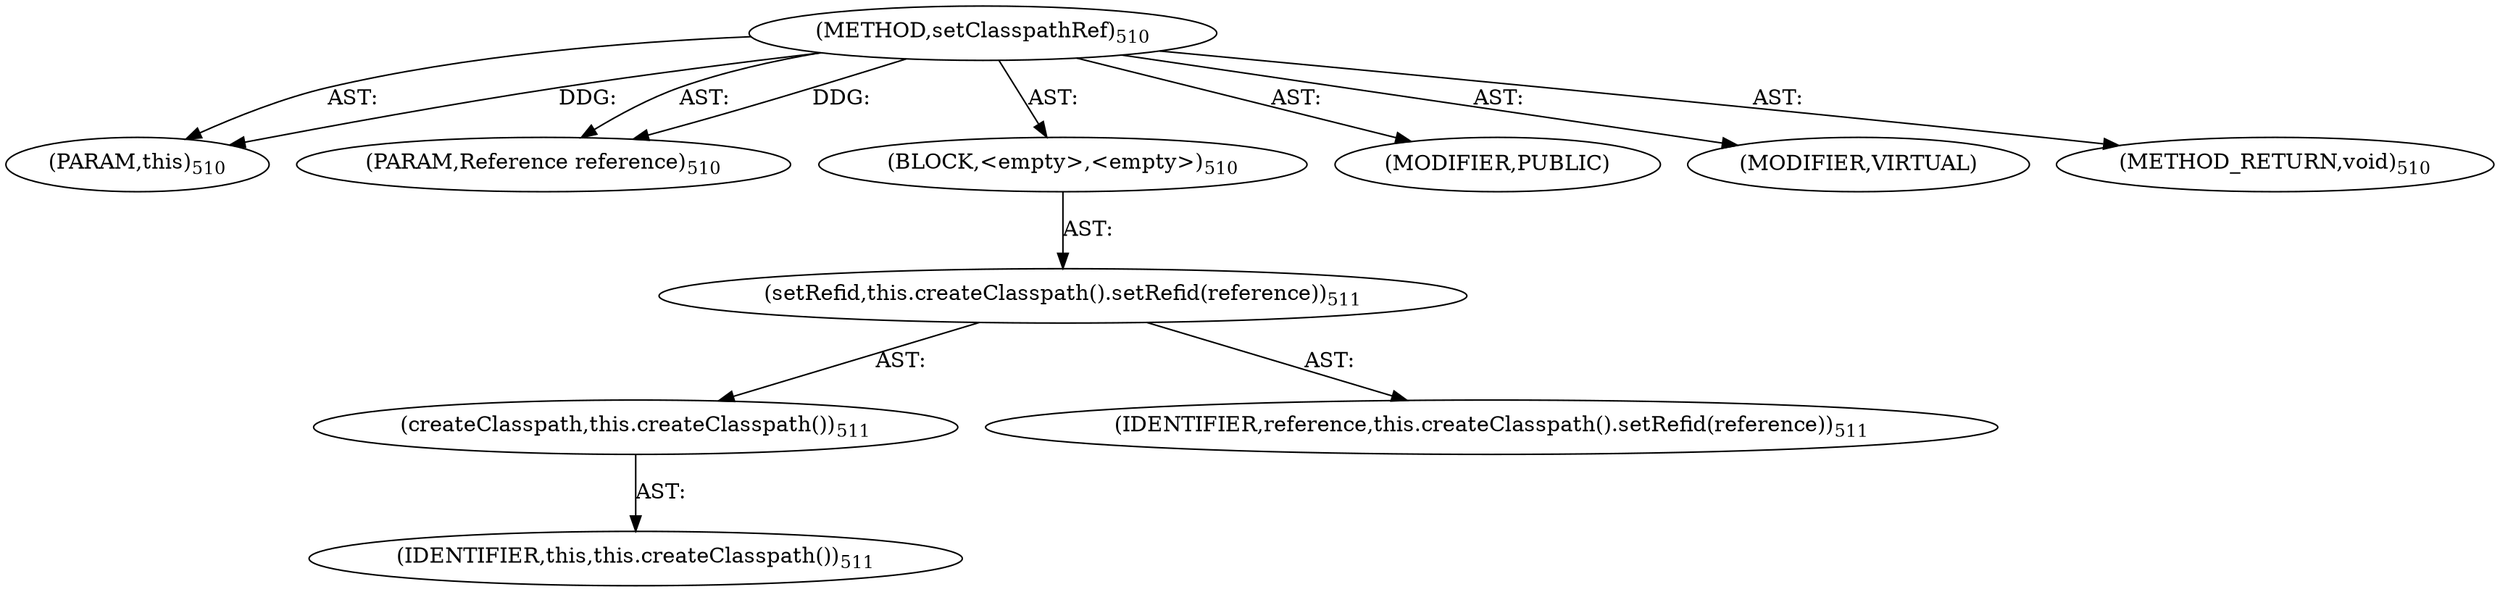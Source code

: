 digraph "setClasspathRef" {  
"111669149712" [label = <(METHOD,setClasspathRef)<SUB>510</SUB>> ]
"115964117008" [label = <(PARAM,this)<SUB>510</SUB>> ]
"115964117033" [label = <(PARAM,Reference reference)<SUB>510</SUB>> ]
"25769803796" [label = <(BLOCK,&lt;empty&gt;,&lt;empty&gt;)<SUB>510</SUB>> ]
"30064771131" [label = <(setRefid,this.createClasspath().setRefid(reference))<SUB>511</SUB>> ]
"30064771132" [label = <(createClasspath,this.createClasspath())<SUB>511</SUB>> ]
"68719476757" [label = <(IDENTIFIER,this,this.createClasspath())<SUB>511</SUB>> ]
"68719476835" [label = <(IDENTIFIER,reference,this.createClasspath().setRefid(reference))<SUB>511</SUB>> ]
"133143986233" [label = <(MODIFIER,PUBLIC)> ]
"133143986234" [label = <(MODIFIER,VIRTUAL)> ]
"128849018896" [label = <(METHOD_RETURN,void)<SUB>510</SUB>> ]
  "111669149712" -> "115964117008"  [ label = "AST: "] 
  "111669149712" -> "115964117033"  [ label = "AST: "] 
  "111669149712" -> "25769803796"  [ label = "AST: "] 
  "111669149712" -> "133143986233"  [ label = "AST: "] 
  "111669149712" -> "133143986234"  [ label = "AST: "] 
  "111669149712" -> "128849018896"  [ label = "AST: "] 
  "25769803796" -> "30064771131"  [ label = "AST: "] 
  "30064771131" -> "30064771132"  [ label = "AST: "] 
  "30064771131" -> "68719476835"  [ label = "AST: "] 
  "30064771132" -> "68719476757"  [ label = "AST: "] 
  "111669149712" -> "115964117008"  [ label = "DDG: "] 
  "111669149712" -> "115964117033"  [ label = "DDG: "] 
}
